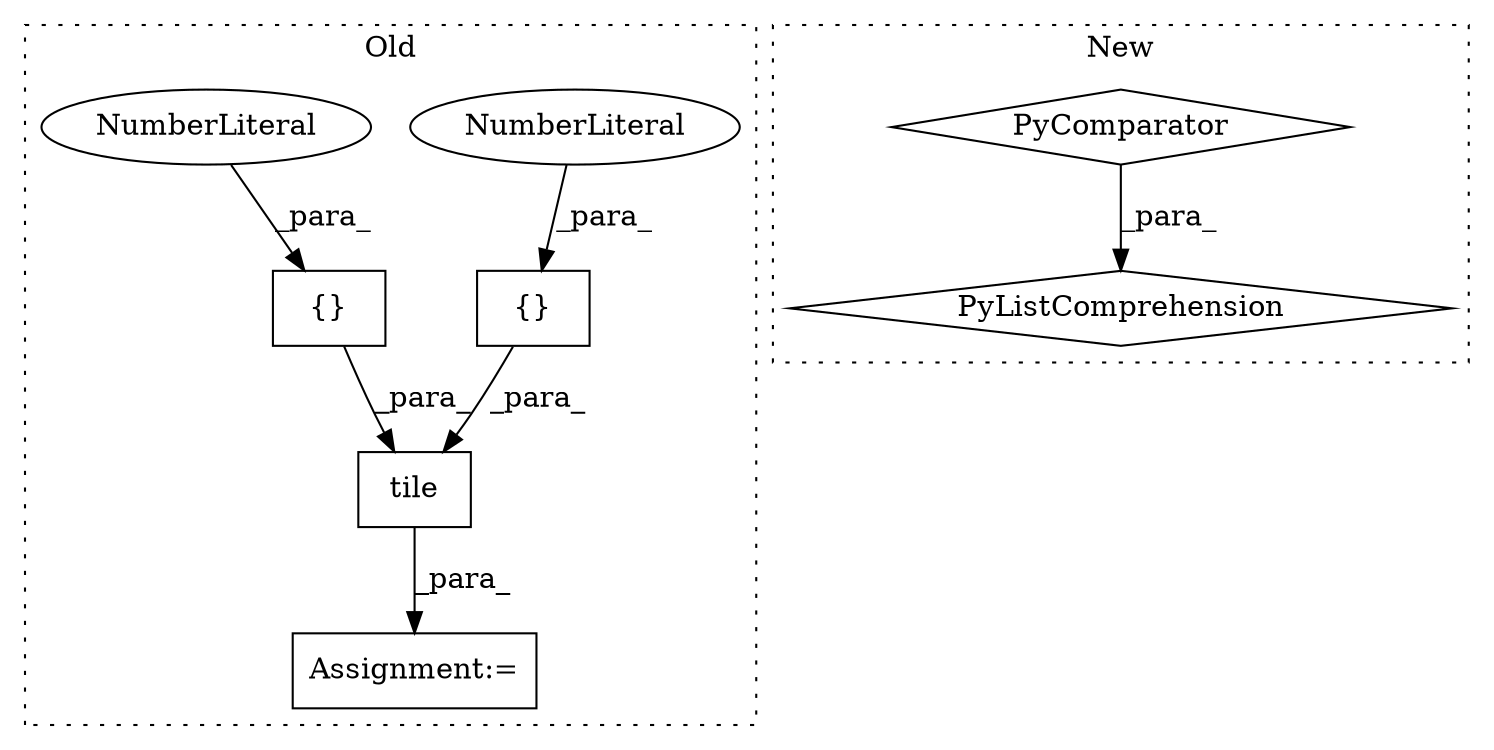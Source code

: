 digraph G {
subgraph cluster0 {
1 [label="tile" a="32" s="2920,2983" l="5,1" shape="box"];
3 [label="{}" a="4" s="2945,2947" l="1,1" shape="box"];
4 [label="NumberLiteral" a="34" s="2946" l="1" shape="ellipse"];
6 [label="{}" a="4" s="2980,2982" l="1,1" shape="box"];
7 [label="NumberLiteral" a="34" s="2981" l="1" shape="ellipse"];
8 [label="Assignment:=" a="7" s="2908" l="1" shape="box"];
label = "Old";
style="dotted";
}
subgraph cluster1 {
2 [label="PyComparator" a="113" s="2591" l="87" shape="diamond"];
5 [label="PyListComprehension" a="109" s="2489" l="197" shape="diamond"];
label = "New";
style="dotted";
}
1 -> 8 [label="_para_"];
2 -> 5 [label="_para_"];
3 -> 1 [label="_para_"];
4 -> 3 [label="_para_"];
6 -> 1 [label="_para_"];
7 -> 6 [label="_para_"];
}
